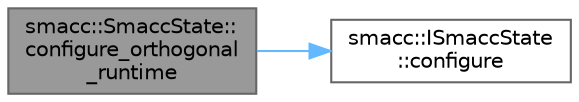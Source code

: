 digraph "smacc::SmaccState::configure_orthogonal_runtime"
{
 // LATEX_PDF_SIZE
  bgcolor="transparent";
  edge [fontname=Helvetica,fontsize=10,labelfontname=Helvetica,labelfontsize=10];
  node [fontname=Helvetica,fontsize=10,shape=box,height=0.2,width=0.4];
  rankdir="LR";
  Node1 [label="smacc::SmaccState::\lconfigure_orthogonal\l_runtime",height=0.2,width=0.4,color="gray40", fillcolor="grey60", style="filled", fontcolor="black",tooltip=" "];
  Node1 -> Node2 [color="steelblue1",style="solid"];
  Node2 [label="smacc::ISmaccState\l::configure",height=0.2,width=0.4,color="grey40", fillcolor="white", style="filled",URL="$classsmacc_1_1ISmaccState.html#ad129c58b69a90e7056f2b3c3fa139a24",tooltip=" "];
}
